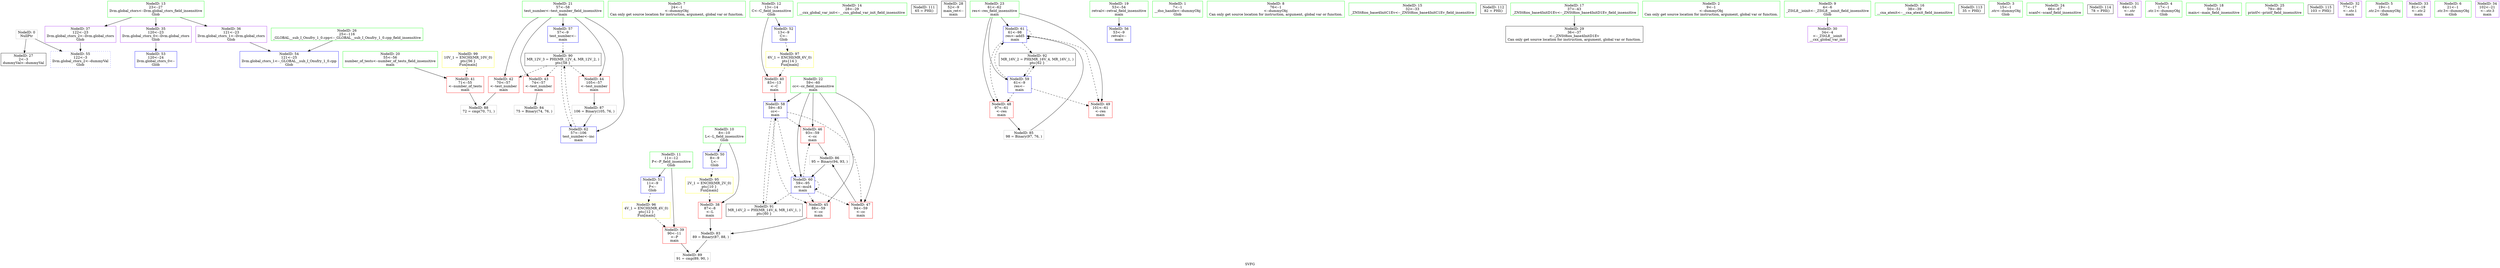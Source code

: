 digraph "SVFG" {
	label="SVFG";

	Node0x5611fc69cc40 [shape=record,color=grey,label="{NodeID: 0\nNullPtr}"];
	Node0x5611fc69cc40 -> Node0x5611fc6ae850[style=solid];
	Node0x5611fc69cc40 -> Node0x5611fc6b1110[style=solid];
	Node0x5611fc6b5b10 [shape=record,color=black,label="{NodeID: 90\nMR_12V_3 = PHI(MR_12V_4, MR_12V_2, )\npts\{58 \}\n}"];
	Node0x5611fc6b5b10 -> Node0x5611fc6af570[style=dashed];
	Node0x5611fc6b5b10 -> Node0x5611fc6af640[style=dashed];
	Node0x5611fc6b5b10 -> Node0x5611fc6af710[style=dashed];
	Node0x5611fc6b5b10 -> Node0x5611fc6b16f0[style=dashed];
	Node0x5611fc6ad0d0 [shape=record,color=green,label="{NodeID: 7\n24\<--1\n\<--dummyObj\nCan only get source location for instruction, argument, global var or function.}"];
	Node0x5611fc6afb60 [shape=record,color=yellow,style=double,label="{NodeID: 97\n6V_1 = ENCHI(MR_6V_0)\npts\{14 \}\nFun[main]}"];
	Node0x5611fc6afb60 -> Node0x5611fc6af3d0[style=dashed];
	Node0x5611fc6add30 [shape=record,color=green,label="{NodeID: 14\n28\<--29\n__cxx_global_var_init\<--__cxx_global_var_init_field_insensitive\n}"];
	Node0x5611fc6ae2e0 [shape=record,color=green,label="{NodeID: 21\n57\<--58\ntest_number\<--test_number_field_insensitive\nmain\n}"];
	Node0x5611fc6ae2e0 -> Node0x5611fc6af570[style=solid];
	Node0x5611fc6ae2e0 -> Node0x5611fc6af640[style=solid];
	Node0x5611fc6ae2e0 -> Node0x5611fc6af710[style=solid];
	Node0x5611fc6ae2e0 -> Node0x5611fc6b12e0[style=solid];
	Node0x5611fc6ae2e0 -> Node0x5611fc6b16f0[style=solid];
	Node0x5611fc6bd300 [shape=record,color=black,label="{NodeID: 111\n65 = PHI()\n}"];
	Node0x5611fc6ae950 [shape=record,color=black,label="{NodeID: 28\n52\<--9\nmain_ret\<--\nmain\n}"];
	Node0x5611fc6aef30 [shape=record,color=purple,label="{NodeID: 35\n120\<--23\nllvm.global_ctors_0\<--llvm.global_ctors\nGlob }"];
	Node0x5611fc6aef30 -> Node0x5611fc6b0f10[style=solid];
	Node0x5611fc6af570 [shape=record,color=red,label="{NodeID: 42\n70\<--57\n\<--test_number\nmain\n}"];
	Node0x5611fc6af570 -> Node0x5611fc6b2e30[style=solid];
	Node0x5611fc6b0b40 [shape=record,color=red,label="{NodeID: 49\n101\<--61\n\<--res\nmain\n}"];
	Node0x5611fc6b1210 [shape=record,color=blue,label="{NodeID: 56\n53\<--9\nretval\<--\nmain\n}"];
	Node0x5611fc6b2830 [shape=record,color=grey,label="{NodeID: 84\n75 = Binary(74, 76, )\n}"];
	Node0x5611fc69be20 [shape=record,color=green,label="{NodeID: 1\n7\<--1\n__dso_handle\<--dummyObj\nGlob }"];
	Node0x5611fc6b6010 [shape=record,color=black,label="{NodeID: 91\nMR_14V_2 = PHI(MR_14V_4, MR_14V_1, )\npts\{60 \}\n}"];
	Node0x5611fc6b6010 -> Node0x5611fc6b13b0[style=dashed];
	Node0x5611fc6ad910 [shape=record,color=green,label="{NodeID: 8\n76\<--1\n\<--dummyObj\nCan only get source location for instruction, argument, global var or function.}"];
	Node0x5611fc6ade00 [shape=record,color=green,label="{NodeID: 15\n32\<--33\n_ZNSt8ios_base4InitC1Ev\<--_ZNSt8ios_base4InitC1Ev_field_insensitive\n}"];
	Node0x5611fc6ae3b0 [shape=record,color=green,label="{NodeID: 22\n59\<--60\ncc\<--cc_field_insensitive\nmain\n}"];
	Node0x5611fc6ae3b0 -> Node0x5611fc6af7e0[style=solid];
	Node0x5611fc6ae3b0 -> Node0x5611fc6af8b0[style=solid];
	Node0x5611fc6ae3b0 -> Node0x5611fc6af980[style=solid];
	Node0x5611fc6ae3b0 -> Node0x5611fc6b13b0[style=solid];
	Node0x5611fc6ae3b0 -> Node0x5611fc6b1550[style=solid];
	Node0x5611fc6bd400 [shape=record,color=black,label="{NodeID: 112\n82 = PHI()\n}"];
	Node0x5611fc6aea20 [shape=record,color=black,label="{NodeID: 29\n36\<--37\n\<--_ZNSt8ios_base4InitD1Ev\nCan only get source location for instruction, argument, global var or function.}"];
	Node0x5611fc6af030 [shape=record,color=purple,label="{NodeID: 36\n121\<--23\nllvm.global_ctors_1\<--llvm.global_ctors\nGlob }"];
	Node0x5611fc6af030 -> Node0x5611fc6b1010[style=solid];
	Node0x5611fc6af640 [shape=record,color=red,label="{NodeID: 43\n74\<--57\n\<--test_number\nmain\n}"];
	Node0x5611fc6af640 -> Node0x5611fc6b2830[style=solid];
	Node0x5611fc6b0c10 [shape=record,color=blue,label="{NodeID: 50\n8\<--9\nL\<--\nGlob }"];
	Node0x5611fc6b0c10 -> Node0x5611fc6b7410[style=dashed];
	Node0x5611fc6b12e0 [shape=record,color=blue,label="{NodeID: 57\n57\<--9\ntest_number\<--\nmain\n}"];
	Node0x5611fc6b12e0 -> Node0x5611fc6b5b10[style=dashed];
	Node0x5611fc6b29b0 [shape=record,color=grey,label="{NodeID: 85\n98 = Binary(97, 76, )\n}"];
	Node0x5611fc6b29b0 -> Node0x5611fc6b1620[style=solid];
	Node0x5611fc69cdd0 [shape=record,color=green,label="{NodeID: 2\n9\<--1\n\<--dummyObj\nCan only get source location for instruction, argument, global var or function.}"];
	Node0x5611fc6b6510 [shape=record,color=black,label="{NodeID: 92\nMR_16V_2 = PHI(MR_16V_4, MR_16V_1, )\npts\{62 \}\n}"];
	Node0x5611fc6b6510 -> Node0x5611fc6b1480[style=dashed];
	Node0x5611fc6ad9a0 [shape=record,color=green,label="{NodeID: 9\n4\<--6\n_ZStL8__ioinit\<--_ZStL8__ioinit_field_insensitive\nGlob }"];
	Node0x5611fc6ad9a0 -> Node0x5611fc6aeb20[style=solid];
	Node0x5611fc6afd20 [shape=record,color=yellow,style=double,label="{NodeID: 99\n10V_1 = ENCHI(MR_10V_0)\npts\{56 \}\nFun[main]}"];
	Node0x5611fc6afd20 -> Node0x5611fc6af4a0[style=dashed];
	Node0x5611fc6aded0 [shape=record,color=green,label="{NodeID: 16\n38\<--39\n__cxa_atexit\<--__cxa_atexit_field_insensitive\n}"];
	Node0x5611fc6ae480 [shape=record,color=green,label="{NodeID: 23\n61\<--62\nres\<--res_field_insensitive\nmain\n}"];
	Node0x5611fc6ae480 -> Node0x5611fc6b0a70[style=solid];
	Node0x5611fc6ae480 -> Node0x5611fc6b0b40[style=solid];
	Node0x5611fc6ae480 -> Node0x5611fc6b1480[style=solid];
	Node0x5611fc6ae480 -> Node0x5611fc6b1620[style=solid];
	Node0x5611fc6bd500 [shape=record,color=black,label="{NodeID: 113\n35 = PHI()\n}"];
	Node0x5611fc6aeb20 [shape=record,color=purple,label="{NodeID: 30\n34\<--4\n\<--_ZStL8__ioinit\n__cxx_global_var_init\n}"];
	Node0x5611fc6af130 [shape=record,color=purple,label="{NodeID: 37\n122\<--23\nllvm.global_ctors_2\<--llvm.global_ctors\nGlob }"];
	Node0x5611fc6af130 -> Node0x5611fc6b1110[style=solid];
	Node0x5611fc6af710 [shape=record,color=red,label="{NodeID: 44\n105\<--57\n\<--test_number\nmain\n}"];
	Node0x5611fc6af710 -> Node0x5611fc6b2cb0[style=solid];
	Node0x5611fc6b0d10 [shape=record,color=blue,label="{NodeID: 51\n11\<--9\nP\<--\nGlob }"];
	Node0x5611fc6b0d10 -> Node0x5611fc6afa80[style=dashed];
	Node0x5611fc6b13b0 [shape=record,color=blue,label="{NodeID: 58\n59\<--83\ncc\<--\nmain\n}"];
	Node0x5611fc6b13b0 -> Node0x5611fc6af7e0[style=dashed];
	Node0x5611fc6b13b0 -> Node0x5611fc6af8b0[style=dashed];
	Node0x5611fc6b13b0 -> Node0x5611fc6af980[style=dashed];
	Node0x5611fc6b13b0 -> Node0x5611fc6b1550[style=dashed];
	Node0x5611fc6b13b0 -> Node0x5611fc6b6010[style=dashed];
	Node0x5611fc6b2b30 [shape=record,color=grey,label="{NodeID: 86\n95 = Binary(94, 93, )\n}"];
	Node0x5611fc6b2b30 -> Node0x5611fc6b1550[style=solid];
	Node0x5611fc69ccd0 [shape=record,color=green,label="{NodeID: 3\n15\<--1\n.str\<--dummyObj\nGlob }"];
	Node0x5611fc6ada30 [shape=record,color=green,label="{NodeID: 10\n8\<--10\nL\<--L_field_insensitive\nGlob }"];
	Node0x5611fc6ada30 -> Node0x5611fc6af230[style=solid];
	Node0x5611fc6ada30 -> Node0x5611fc6b0c10[style=solid];
	Node0x5611fc6adfa0 [shape=record,color=green,label="{NodeID: 17\n37\<--43\n_ZNSt8ios_base4InitD1Ev\<--_ZNSt8ios_base4InitD1Ev_field_insensitive\n}"];
	Node0x5611fc6adfa0 -> Node0x5611fc6aea20[style=solid];
	Node0x5611fc6ae550 [shape=record,color=green,label="{NodeID: 24\n66\<--67\nscanf\<--scanf_field_insensitive\n}"];
	Node0x5611fc6bd600 [shape=record,color=black,label="{NodeID: 114\n78 = PHI()\n}"];
	Node0x5611fc6aebf0 [shape=record,color=purple,label="{NodeID: 31\n64\<--15\n\<--.str\nmain\n}"];
	Node0x5611fc6af230 [shape=record,color=red,label="{NodeID: 38\n87\<--8\n\<--L\nmain\n}"];
	Node0x5611fc6af230 -> Node0x5611fc6b26b0[style=solid];
	Node0x5611fc6af7e0 [shape=record,color=red,label="{NodeID: 45\n88\<--59\n\<--cc\nmain\n}"];
	Node0x5611fc6af7e0 -> Node0x5611fc6b26b0[style=solid];
	Node0x5611fc6b0e10 [shape=record,color=blue,label="{NodeID: 52\n13\<--9\nC\<--\nGlob }"];
	Node0x5611fc6b0e10 -> Node0x5611fc6afb60[style=dashed];
	Node0x5611fc6b1480 [shape=record,color=blue,label="{NodeID: 59\n61\<--9\nres\<--\nmain\n}"];
	Node0x5611fc6b1480 -> Node0x5611fc6b0a70[style=dashed];
	Node0x5611fc6b1480 -> Node0x5611fc6b0b40[style=dashed];
	Node0x5611fc6b1480 -> Node0x5611fc6b1620[style=dashed];
	Node0x5611fc6b1480 -> Node0x5611fc6b6510[style=dashed];
	Node0x5611fc6b2cb0 [shape=record,color=grey,label="{NodeID: 87\n106 = Binary(105, 76, )\n}"];
	Node0x5611fc6b2cb0 -> Node0x5611fc6b16f0[style=solid];
	Node0x5611fc6acf20 [shape=record,color=green,label="{NodeID: 4\n17\<--1\n.str.1\<--dummyObj\nGlob }"];
	Node0x5611fc6adac0 [shape=record,color=green,label="{NodeID: 11\n11\<--12\nP\<--P_field_insensitive\nGlob }"];
	Node0x5611fc6adac0 -> Node0x5611fc6af300[style=solid];
	Node0x5611fc6adac0 -> Node0x5611fc6b0d10[style=solid];
	Node0x5611fc6ae070 [shape=record,color=green,label="{NodeID: 18\n50\<--51\nmain\<--main_field_insensitive\n}"];
	Node0x5611fc6ae650 [shape=record,color=green,label="{NodeID: 25\n79\<--80\nprintf\<--printf_field_insensitive\n}"];
	Node0x5611fc6bd700 [shape=record,color=black,label="{NodeID: 115\n103 = PHI()\n}"];
	Node0x5611fc6aecc0 [shape=record,color=purple,label="{NodeID: 32\n77\<--17\n\<--.str.1\nmain\n}"];
	Node0x5611fc6af300 [shape=record,color=red,label="{NodeID: 39\n90\<--11\n\<--P\nmain\n}"];
	Node0x5611fc6af300 -> Node0x5611fc6b2fb0[style=solid];
	Node0x5611fc6af8b0 [shape=record,color=red,label="{NodeID: 46\n93\<--59\n\<--cc\nmain\n}"];
	Node0x5611fc6af8b0 -> Node0x5611fc6b2b30[style=solid];
	Node0x5611fc6b0f10 [shape=record,color=blue,label="{NodeID: 53\n120\<--24\nllvm.global_ctors_0\<--\nGlob }"];
	Node0x5611fc6b1550 [shape=record,color=blue,label="{NodeID: 60\n59\<--95\ncc\<--mul4\nmain\n}"];
	Node0x5611fc6b1550 -> Node0x5611fc6af7e0[style=dashed];
	Node0x5611fc6b1550 -> Node0x5611fc6af8b0[style=dashed];
	Node0x5611fc6b1550 -> Node0x5611fc6af980[style=dashed];
	Node0x5611fc6b1550 -> Node0x5611fc6b1550[style=dashed];
	Node0x5611fc6b1550 -> Node0x5611fc6b6010[style=dashed];
	Node0x5611fc6b2e30 [shape=record,color=grey,label="{NodeID: 88\n72 = cmp(70, 71, )\n}"];
	Node0x5611fc6acfb0 [shape=record,color=green,label="{NodeID: 5\n19\<--1\n.str.2\<--dummyObj\nGlob }"];
	Node0x5611fc6b7410 [shape=record,color=yellow,style=double,label="{NodeID: 95\n2V_1 = ENCHI(MR_2V_0)\npts\{10 \}\nFun[main]}"];
	Node0x5611fc6b7410 -> Node0x5611fc6af230[style=dashed];
	Node0x5611fc6adb90 [shape=record,color=green,label="{NodeID: 12\n13\<--14\nC\<--C_field_insensitive\nGlob }"];
	Node0x5611fc6adb90 -> Node0x5611fc6af3d0[style=solid];
	Node0x5611fc6adb90 -> Node0x5611fc6b0e10[style=solid];
	Node0x5611fc6ae140 [shape=record,color=green,label="{NodeID: 19\n53\<--54\nretval\<--retval_field_insensitive\nmain\n}"];
	Node0x5611fc6ae140 -> Node0x5611fc6b1210[style=solid];
	Node0x5611fc6ae750 [shape=record,color=green,label="{NodeID: 26\n25\<--116\n_GLOBAL__sub_I_Onufry_1_0.cpp\<--_GLOBAL__sub_I_Onufry_1_0.cpp_field_insensitive\n}"];
	Node0x5611fc6ae750 -> Node0x5611fc6b1010[style=solid];
	Node0x5611fc6aed90 [shape=record,color=purple,label="{NodeID: 33\n81\<--19\n\<--.str.2\nmain\n}"];
	Node0x5611fc6af3d0 [shape=record,color=red,label="{NodeID: 40\n83\<--13\n\<--C\nmain\n}"];
	Node0x5611fc6af3d0 -> Node0x5611fc6b13b0[style=solid];
	Node0x5611fc6af980 [shape=record,color=red,label="{NodeID: 47\n94\<--59\n\<--cc\nmain\n}"];
	Node0x5611fc6af980 -> Node0x5611fc6b2b30[style=solid];
	Node0x5611fc6b1010 [shape=record,color=blue,label="{NodeID: 54\n121\<--25\nllvm.global_ctors_1\<--_GLOBAL__sub_I_Onufry_1_0.cpp\nGlob }"];
	Node0x5611fc6b1620 [shape=record,color=blue,label="{NodeID: 61\n61\<--98\nres\<--add5\nmain\n}"];
	Node0x5611fc6b1620 -> Node0x5611fc6b0a70[style=dashed];
	Node0x5611fc6b1620 -> Node0x5611fc6b0b40[style=dashed];
	Node0x5611fc6b1620 -> Node0x5611fc6b1620[style=dashed];
	Node0x5611fc6b1620 -> Node0x5611fc6b6510[style=dashed];
	Node0x5611fc6b2fb0 [shape=record,color=grey,label="{NodeID: 89\n91 = cmp(89, 90, )\n}"];
	Node0x5611fc6ad040 [shape=record,color=green,label="{NodeID: 6\n21\<--1\n.str.3\<--dummyObj\nGlob }"];
	Node0x5611fc6afa80 [shape=record,color=yellow,style=double,label="{NodeID: 96\n4V_1 = ENCHI(MR_4V_0)\npts\{12 \}\nFun[main]}"];
	Node0x5611fc6afa80 -> Node0x5611fc6af300[style=dashed];
	Node0x5611fc6adc60 [shape=record,color=green,label="{NodeID: 13\n23\<--27\nllvm.global_ctors\<--llvm.global_ctors_field_insensitive\nGlob }"];
	Node0x5611fc6adc60 -> Node0x5611fc6aef30[style=solid];
	Node0x5611fc6adc60 -> Node0x5611fc6af030[style=solid];
	Node0x5611fc6adc60 -> Node0x5611fc6af130[style=solid];
	Node0x5611fc6ae210 [shape=record,color=green,label="{NodeID: 20\n55\<--56\nnumber_of_tests\<--number_of_tests_field_insensitive\nmain\n}"];
	Node0x5611fc6ae210 -> Node0x5611fc6af4a0[style=solid];
	Node0x5611fc6ae850 [shape=record,color=black,label="{NodeID: 27\n2\<--3\ndummyVal\<--dummyVal\n}"];
	Node0x5611fc6aee60 [shape=record,color=purple,label="{NodeID: 34\n102\<--21\n\<--.str.3\nmain\n}"];
	Node0x5611fc6af4a0 [shape=record,color=red,label="{NodeID: 41\n71\<--55\n\<--number_of_tests\nmain\n}"];
	Node0x5611fc6af4a0 -> Node0x5611fc6b2e30[style=solid];
	Node0x5611fc6b0a70 [shape=record,color=red,label="{NodeID: 48\n97\<--61\n\<--res\nmain\n}"];
	Node0x5611fc6b0a70 -> Node0x5611fc6b29b0[style=solid];
	Node0x5611fc6b1110 [shape=record,color=blue, style = dotted,label="{NodeID: 55\n122\<--3\nllvm.global_ctors_2\<--dummyVal\nGlob }"];
	Node0x5611fc6b16f0 [shape=record,color=blue,label="{NodeID: 62\n57\<--106\ntest_number\<--inc\nmain\n}"];
	Node0x5611fc6b16f0 -> Node0x5611fc6b5b10[style=dashed];
	Node0x5611fc6b26b0 [shape=record,color=grey,label="{NodeID: 83\n89 = Binary(87, 88, )\n}"];
	Node0x5611fc6b26b0 -> Node0x5611fc6b2fb0[style=solid];
}

